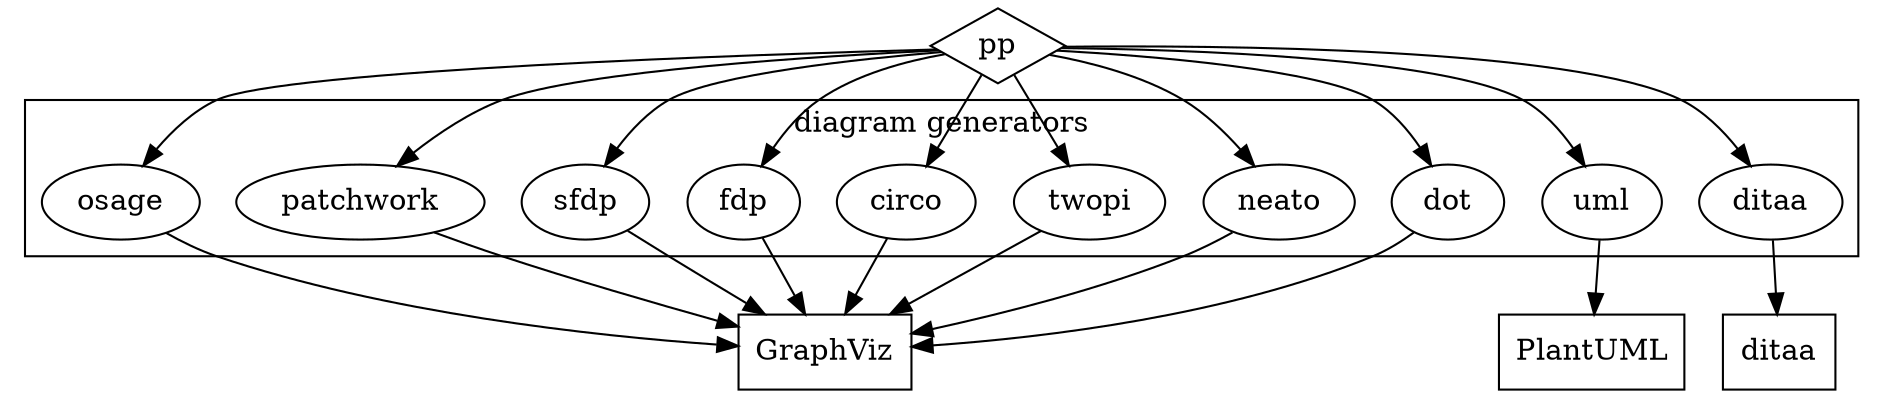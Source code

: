 
digraph {

    subgraph cluster_cmd {
        label = "diagram generators"
        dot neato twopi circo fdp sfdp patchwork osage uml ditaa
    }

    PP [label="pp" shape=diamond]
    dot neato twopi circo fdp sfdp patchwork osage uml ditaa
    GraphViz [shape=box]
    PlantUML [shape=box]
    DITAA [shape=box label=ditaa]

    PP -> {dot neato twopi circo fdp sfdp patchwork osage uml ditaa}
    dot -> GraphViz
    neato -> GraphViz
    twopi -> GraphViz
    circo -> GraphViz
    fdp -> GraphViz
    sfdp -> GraphViz
    patchwork -> GraphViz
    osage -> GraphViz
    uml -> PlantUML
    ditaa -> DITAA
}


